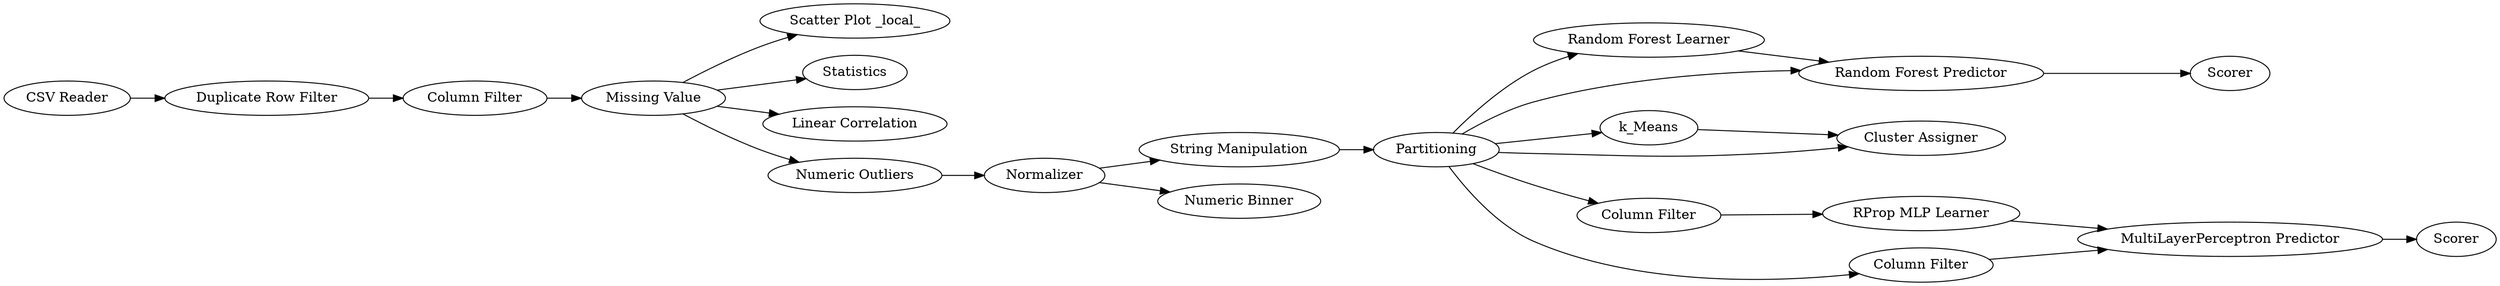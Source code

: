 digraph {
	1 [label="CSV Reader"]
	2 [label="Duplicate Row Filter"]
	3 [label="Missing Value"]
	4 [label="Scatter Plot _local_"]
	5 [label=Statistics]
	6 [label="Linear Correlation"]
	7 [label=Partitioning]
	8 [label="Random Forest Learner"]
	9 [label="Random Forest Predictor"]
	10 [label=Scorer]
	11 [label="String Manipulation"]
	12 [label=k_Means]
	13 [label="Cluster Assigner"]
	17 [label="RProp MLP Learner"]
	18 [label="MultiLayerPerceptron Predictor"]
	19 [label=Scorer]
	20 [label="Column Filter"]
	21 [label="Column Filter"]
	22 [label="Numeric Outliers"]
	23 [label=Normalizer]
	24 [label="Column Filter"]
	25 [label="Numeric Binner"]
	1 -> 2
	2 -> 24
	3 -> 6
	3 -> 5
	3 -> 4
	3 -> 22
	7 -> 13
	7 -> 12
	7 -> 9
	7 -> 8
	7 -> 21
	7 -> 20
	8 -> 9
	9 -> 10
	11 -> 7
	12 -> 13
	17 -> 18
	18 -> 19
	20 -> 17
	21 -> 18
	22 -> 23
	23 -> 25
	23 -> 11
	24 -> 3
	rankdir=LR
}
